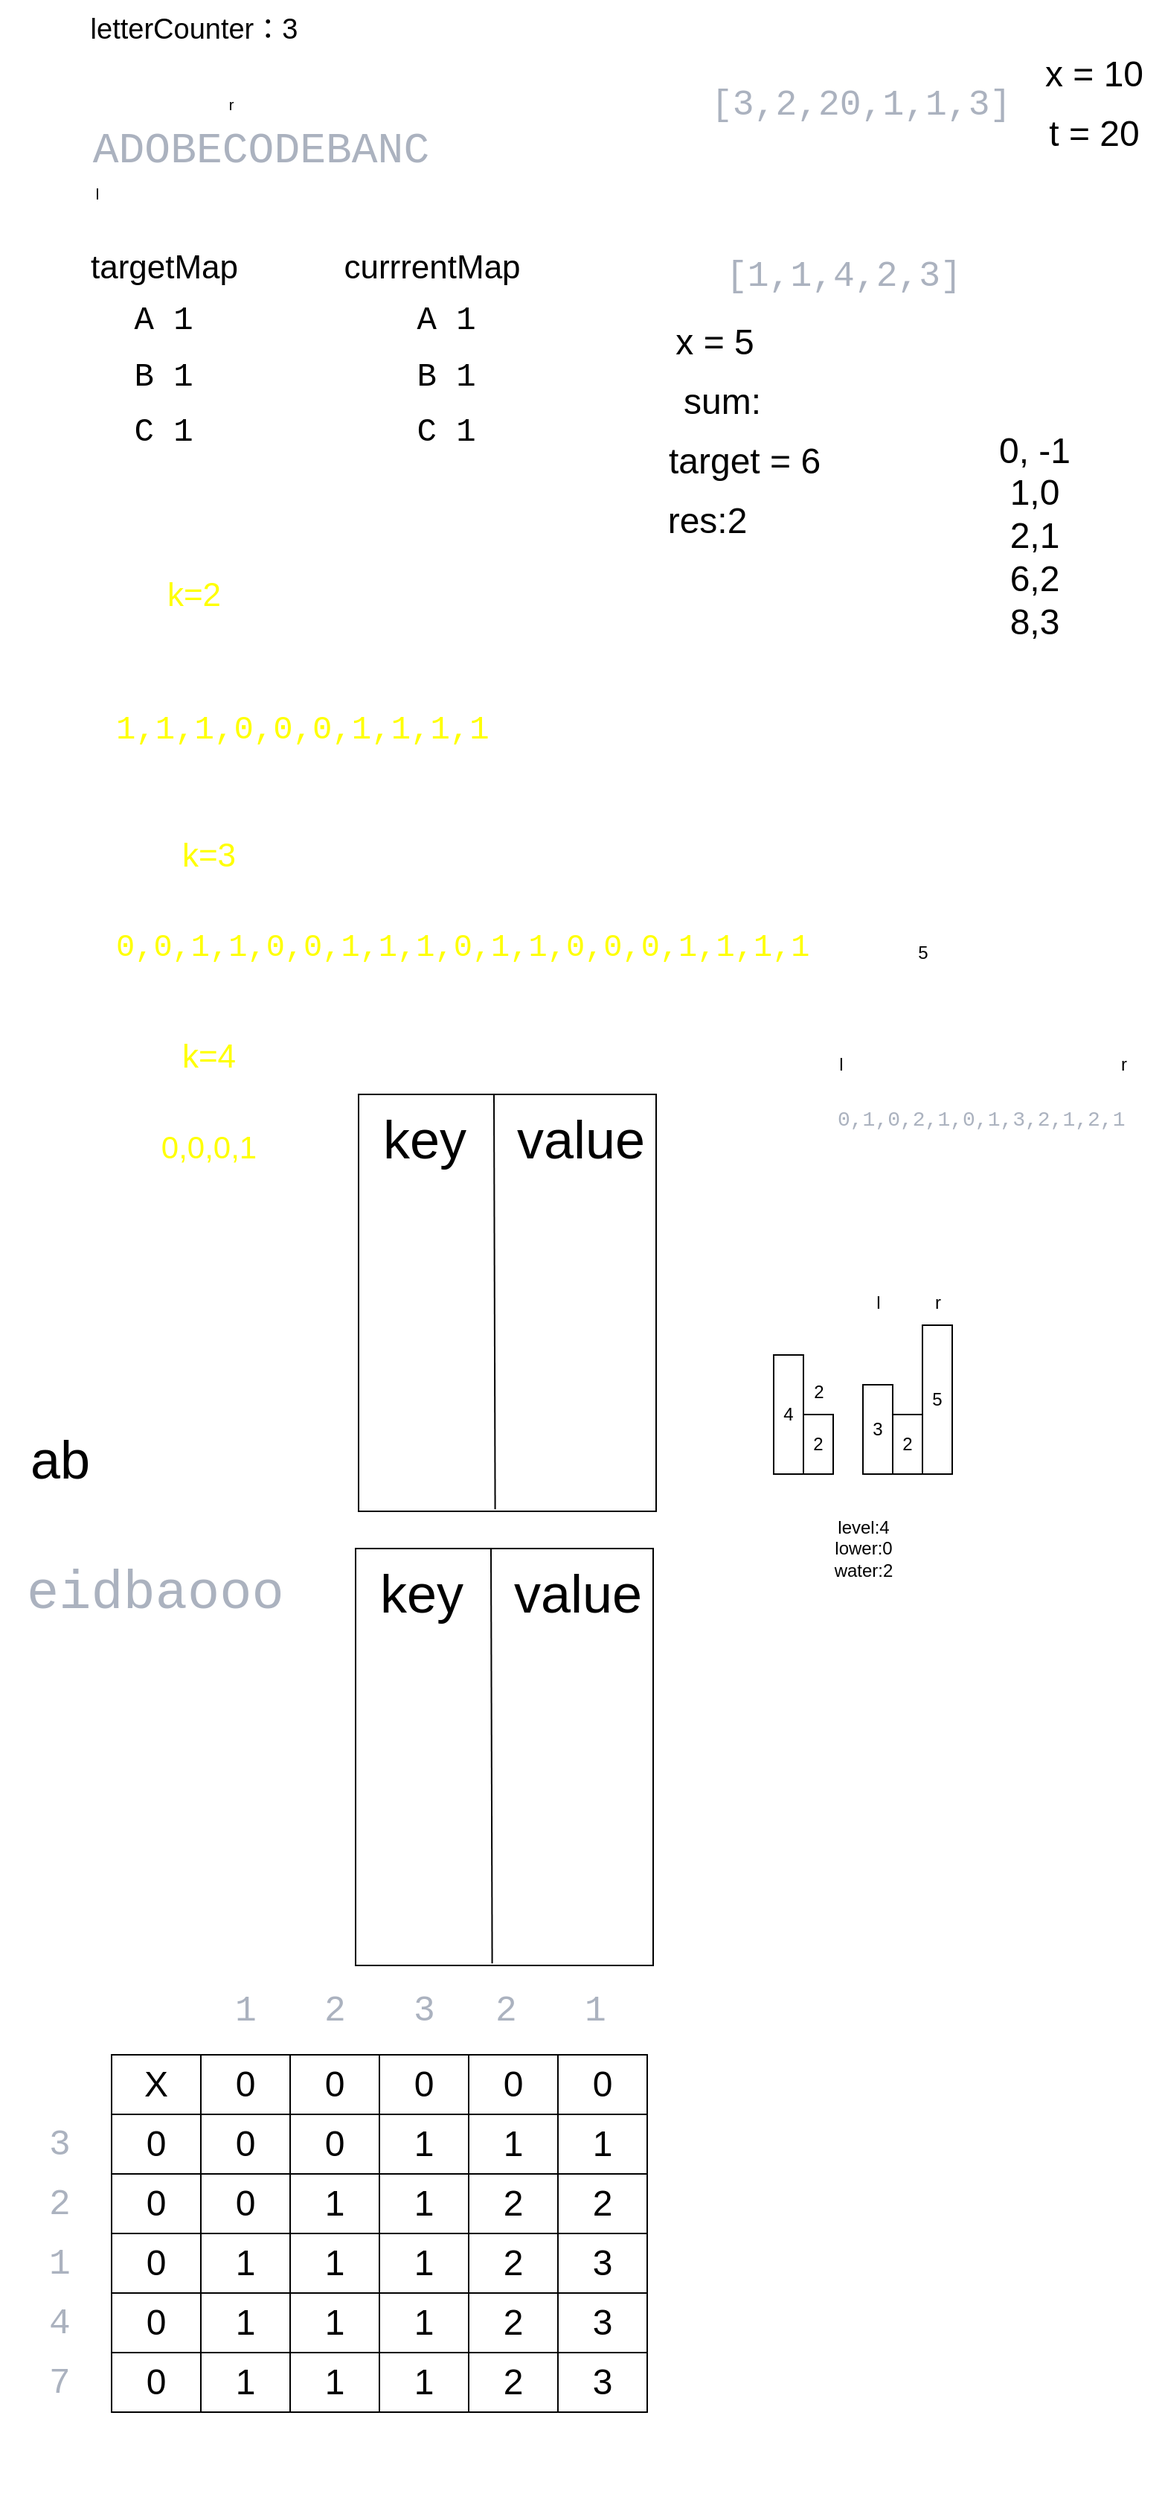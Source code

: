 <mxfile>
    <diagram id="IWmowuHI-qslYmnXpUIv" name="Page-1">
        <mxGraphModel dx="580" dy="956" grid="1" gridSize="10" guides="1" tooltips="1" connect="1" arrows="1" fold="1" page="1" pageScale="1" pageWidth="827" pageHeight="1169" math="0" shadow="0">
            <root>
                <mxCell id="0"/>
                <mxCell id="1" parent="0"/>
                <mxCell id="57" value="" style="whiteSpace=wrap;html=1;fontSize=36;" vertex="1" parent="1">
                    <mxGeometry x="281" y="765" width="200" height="280" as="geometry"/>
                </mxCell>
                <mxCell id="2" value="&lt;pre style=&quot;margin-top: 0px; background-color: var(--vscode-textCodeBlock-background); border: 1px solid var(--vscode-widget-border); padding: 16px; border-radius: 3px; overflow: auto; color: rgb(171, 178, 191); text-align: start;&quot;&gt;&lt;code style=&quot;font-family: var(--vscode-editor-font-family, &amp;quot;SF Mono&amp;quot;, Monaco, Menlo, Consolas, &amp;quot;Ubuntu Mono&amp;quot;, &amp;quot;Liberation Mono&amp;quot;, &amp;quot;DejaVu Sans Mono&amp;quot;, &amp;quot;Courier New&amp;quot;, monospace); line-height: 1.357em; tab-size: 4;&quot;&gt;&lt;font style=&quot;font-size: 29px;&quot;&gt;ADOBECODEBANC&lt;/font&gt;&lt;/code&gt;&lt;/pre&gt;" style="text;html=1;align=center;verticalAlign=middle;resizable=0;points=[];autosize=1;strokeColor=none;fillColor=none;" parent="1" vertex="1">
                    <mxGeometry x="75" y="100" width="280" height="80" as="geometry"/>
                </mxCell>
                <mxCell id="3" value="&lt;font style=&quot;font-size: 10px;&quot;&gt;r&lt;/font&gt;" style="text;html=1;align=center;verticalAlign=middle;resizable=0;points=[];autosize=1;strokeColor=none;fillColor=none;fontSize=41;" parent="1" vertex="1">
                    <mxGeometry x="180" y="60" width="30" height="60" as="geometry"/>
                </mxCell>
                <mxCell id="4" value="&lt;font style=&quot;font-size: 10px;&quot;&gt;l&lt;br&gt;&lt;/font&gt;" style="text;html=1;align=center;verticalAlign=middle;resizable=0;points=[];autosize=1;strokeColor=none;fillColor=none;fontSize=41;" parent="1" vertex="1">
                    <mxGeometry x="90" y="120" width="30" height="60" as="geometry"/>
                </mxCell>
                <mxCell id="5" value="&lt;font face=&quot;Menlo, Monaco, Courier New, monospace&quot;&gt;&lt;span style=&quot;font-size: 22px;&quot;&gt;A 1&lt;br&gt;B 1&lt;br&gt;C 1&lt;br&gt;&lt;/span&gt;&lt;/font&gt;" style="text;whiteSpace=wrap;html=1;fontSize=29;verticalAlign=middle;align=center;" parent="1" vertex="1">
                    <mxGeometry x="120" y="260" width="60" height="40" as="geometry"/>
                </mxCell>
                <mxCell id="7" value="&lt;font face=&quot;Menlo, Monaco, Courier New, monospace&quot;&gt;&lt;span style=&quot;font-size: 22px;&quot;&gt;A 1&lt;br&gt;B 1&lt;br&gt;C 1&lt;br&gt;&lt;/span&gt;&lt;/font&gt;" style="text;whiteSpace=wrap;html=1;fontSize=29;verticalAlign=middle;align=center;" parent="1" vertex="1">
                    <mxGeometry x="310" y="260" width="60" height="40" as="geometry"/>
                </mxCell>
                <mxCell id="9" value="targetMap" style="text;html=1;align=center;verticalAlign=middle;resizable=0;points=[];autosize=1;strokeColor=none;fillColor=none;fontSize=22;" parent="1" vertex="1">
                    <mxGeometry x="90" y="190" width="120" height="40" as="geometry"/>
                </mxCell>
                <mxCell id="10" value="currrentMap" style="text;html=1;align=center;verticalAlign=middle;resizable=0;points=[];autosize=1;strokeColor=none;fillColor=none;fontSize=22;" parent="1" vertex="1">
                    <mxGeometry x="260" y="190" width="140" height="40" as="geometry"/>
                </mxCell>
                <mxCell id="12" value="&lt;font style=&quot;font-size: 19px;&quot;&gt;letterCounter：3&lt;/font&gt;" style="text;html=1;align=center;verticalAlign=middle;resizable=0;points=[];autosize=1;strokeColor=none;fillColor=none;" parent="1" vertex="1">
                    <mxGeometry x="90" y="30" width="160" height="40" as="geometry"/>
                </mxCell>
                <mxCell id="13" value="&lt;pre style=&quot;margin-top: 0px; background-color: var(--vscode-textCodeBlock-background); border: 1px solid var(--vscode-widget-border); padding: 16px; border-radius: 3px; overflow: auto; font-style: normal; font-variant-ligatures: normal; font-variant-caps: normal; font-weight: 400; letter-spacing: normal; orphans: 2; text-align: start; text-indent: 0px; text-transform: none; widows: 2; word-spacing: 0px; -webkit-text-stroke-width: 0px; text-decoration-thickness: initial; text-decoration-style: initial; text-decoration-color: initial;&quot;&gt;&lt;code style=&quot;font-family: var(--vscode-editor-font-family, &amp;quot;SF Mono&amp;quot;, Monaco, Menlo, Consolas, &amp;quot;Ubuntu Mono&amp;quot;, &amp;quot;Liberation Mono&amp;quot;, &amp;quot;DejaVu Sans Mono&amp;quot;, &amp;quot;Courier New&amp;quot;, monospace); line-height: 1.357em; tab-size: 4;&quot;&gt;&lt;font color=&quot;#ffff00&quot; style=&quot;font-size: 22px;&quot;&gt;1,1,1,0,0,0,1,1,1,1&lt;/font&gt;&lt;/code&gt;&lt;/pre&gt;" style="text;whiteSpace=wrap;html=1;" parent="1" vertex="1">
                    <mxGeometry x="100" y="490" width="280" height="60" as="geometry"/>
                </mxCell>
                <mxCell id="14" value="k=2" style="text;html=1;align=center;verticalAlign=middle;resizable=0;points=[];autosize=1;strokeColor=none;fillColor=none;fontSize=22;fontColor=#FFFF00;" parent="1" vertex="1">
                    <mxGeometry x="140" y="410" width="60" height="40" as="geometry"/>
                </mxCell>
                <mxCell id="16" value="k=3" style="text;html=1;align=center;verticalAlign=middle;resizable=0;points=[];autosize=1;strokeColor=none;fillColor=none;fontSize=22;fontColor=#FFFF00;" parent="1" vertex="1">
                    <mxGeometry x="150" y="585" width="60" height="40" as="geometry"/>
                </mxCell>
                <mxCell id="17" value="&lt;pre style=&quot;margin-top: 0px; background-color: var(--vscode-textCodeBlock-background); border: 1px solid var(--vscode-widget-border); padding: 16px; border-radius: 3px; overflow: auto; font-style: normal; font-variant-ligatures: normal; font-variant-caps: normal; font-weight: 400; letter-spacing: normal; orphans: 2; text-align: start; text-indent: 0px; text-transform: none; widows: 2; word-spacing: 0px; -webkit-text-stroke-width: 0px; text-decoration-thickness: initial; text-decoration-style: initial; text-decoration-color: initial;&quot;&gt;&lt;code style=&quot;font-family: var(--vscode-editor-font-family, &amp;quot;SF Mono&amp;quot;, Monaco, Menlo, Consolas, &amp;quot;Ubuntu Mono&amp;quot;, &amp;quot;Liberation Mono&amp;quot;, &amp;quot;DejaVu Sans Mono&amp;quot;, &amp;quot;Courier New&amp;quot;, monospace); line-height: 1.357em; tab-size: 4;&quot;&gt;&lt;font color=&quot;#ffff00&quot; style=&quot;font-size: 21px;&quot;&gt;0,0,1,1,0,0,1,1,1,0,1,1,0,0,0,1,1,1,1&lt;/font&gt;&lt;/code&gt;&lt;/pre&gt;" style="text;whiteSpace=wrap;html=1;fontSize=21;fontColor=#FFFF00;" parent="1" vertex="1">
                    <mxGeometry x="100" y="630" width="450" height="90" as="geometry"/>
                </mxCell>
                <mxCell id="18" value="0,0,0,1" style="text;html=1;align=center;verticalAlign=middle;resizable=0;points=[];autosize=1;strokeColor=none;fillColor=none;fontSize=21;fontColor=#FFFF00;" parent="1" vertex="1">
                    <mxGeometry x="135" y="780" width="90" height="40" as="geometry"/>
                </mxCell>
                <mxCell id="19" value="k=4" style="text;html=1;align=center;verticalAlign=middle;resizable=0;points=[];autosize=1;strokeColor=none;fillColor=none;fontSize=22;fontColor=#FFFF00;" parent="1" vertex="1">
                    <mxGeometry x="150" y="720" width="60" height="40" as="geometry"/>
                </mxCell>
                <mxCell id="20" value="&lt;pre style=&quot;margin-top: 0px; background-color: var(--vscode-textCodeBlock-background); border: 1px solid var(--vscode-widget-border); padding: 16px; border-radius: 3px; overflow: auto; color: rgb(171, 178, 191); font-style: normal; font-variant-ligatures: normal; font-variant-caps: normal; font-weight: 400; letter-spacing: normal; orphans: 2; text-align: start; text-indent: 0px; text-transform: none; widows: 2; word-spacing: 0px; -webkit-text-stroke-width: 0px; text-decoration-thickness: initial; text-decoration-style: initial; text-decoration-color: initial;&quot;&gt;&lt;code style=&quot;color: var(--vscode-editor-foreground); font-family: var(--vscode-editor-font-family, &amp;quot;SF Mono&amp;quot;, Monaco, Menlo, Consolas, &amp;quot;Ubuntu Mono&amp;quot;, &amp;quot;Liberation Mono&amp;quot;, &amp;quot;DejaVu Sans Mono&amp;quot;, &amp;quot;Courier New&amp;quot;, monospace); line-height: 1.357em; tab-size: 4;&quot;&gt;&lt;font style=&quot;font-size: 24px;&quot;&gt;[3,2,20,1,1,3]&lt;/font&gt;&lt;/code&gt;&lt;/pre&gt;" style="text;whiteSpace=wrap;html=1;" parent="1" vertex="1">
                    <mxGeometry x="500" y="70" width="240" height="50" as="geometry"/>
                </mxCell>
                <mxCell id="23" value="&lt;pre style=&quot;margin-top: 0px; background-color: var(--vscode-textCodeBlock-background); border: 1px solid var(--vscode-widget-border); padding: 16px; border-radius: 3px; overflow: auto; color: rgb(171, 178, 191); font-style: normal; font-variant-ligatures: normal; font-variant-caps: normal; font-weight: 400; letter-spacing: normal; orphans: 2; text-align: start; text-indent: 0px; text-transform: none; widows: 2; word-spacing: 0px; -webkit-text-stroke-width: 0px; text-decoration-thickness: initial; text-decoration-style: initial; text-decoration-color: initial;&quot;&gt;&lt;code style=&quot;color: var(--vscode-editor-foreground); font-family: var(--vscode-editor-font-family, &amp;quot;SF Mono&amp;quot;, Monaco, Menlo, Consolas, &amp;quot;Ubuntu Mono&amp;quot;, &amp;quot;Liberation Mono&amp;quot;, &amp;quot;DejaVu Sans Mono&amp;quot;, &amp;quot;Courier New&amp;quot;, monospace); line-height: 1.357em; tab-size: 4;&quot;&gt;&lt;font style=&quot;font-size: 24px;&quot;&gt;[1,1,4,2,3]&lt;/font&gt;&lt;/code&gt;&lt;/pre&gt;" style="text;whiteSpace=wrap;html=1;" parent="1" vertex="1">
                    <mxGeometry x="510" y="185" width="240" height="50" as="geometry"/>
                </mxCell>
                <mxCell id="24" value="x = 10" style="text;html=1;align=center;verticalAlign=middle;resizable=0;points=[];autosize=1;strokeColor=none;fillColor=none;fontSize=24;" parent="1" vertex="1">
                    <mxGeometry x="730" y="60" width="90" height="40" as="geometry"/>
                </mxCell>
                <mxCell id="25" value="x = 5" style="text;html=1;align=center;verticalAlign=middle;resizable=0;points=[];autosize=1;strokeColor=none;fillColor=none;fontSize=24;" parent="1" vertex="1">
                    <mxGeometry x="480" y="240" width="80" height="40" as="geometry"/>
                </mxCell>
                <mxCell id="26" value="t = 20" style="text;html=1;align=center;verticalAlign=middle;resizable=0;points=[];autosize=1;strokeColor=none;fillColor=none;fontSize=24;" parent="1" vertex="1">
                    <mxGeometry x="735" y="100" width="80" height="40" as="geometry"/>
                </mxCell>
                <mxCell id="27" value="target = 6" style="text;html=1;align=center;verticalAlign=middle;resizable=0;points=[];autosize=1;strokeColor=none;fillColor=none;fontSize=24;" parent="1" vertex="1">
                    <mxGeometry x="475" y="320" width="130" height="40" as="geometry"/>
                </mxCell>
                <mxCell id="29" value="0, -1&lt;br&gt;1,0&lt;br&gt;2,1&lt;br&gt;6,2&lt;br&gt;8,3" style="text;html=1;align=center;verticalAlign=middle;resizable=0;points=[];autosize=1;strokeColor=none;fillColor=none;fontSize=24;" parent="1" vertex="1">
                    <mxGeometry x="700" y="310" width="70" height="160" as="geometry"/>
                </mxCell>
                <mxCell id="30" value="sum:" style="text;html=1;align=center;verticalAlign=middle;resizable=0;points=[];autosize=1;strokeColor=none;fillColor=none;fontSize=24;" parent="1" vertex="1">
                    <mxGeometry x="485" y="280" width="80" height="40" as="geometry"/>
                </mxCell>
                <mxCell id="31" value="res:2" style="text;html=1;align=center;verticalAlign=middle;resizable=0;points=[];autosize=1;strokeColor=none;fillColor=none;fontSize=24;" parent="1" vertex="1">
                    <mxGeometry x="475" y="360" width="80" height="40" as="geometry"/>
                </mxCell>
                <mxCell id="33" value="4" style="whiteSpace=wrap;html=1;" parent="1" vertex="1">
                    <mxGeometry x="560" y="940" width="20" height="80" as="geometry"/>
                </mxCell>
                <mxCell id="34" value="2" style="whiteSpace=wrap;html=1;" parent="1" vertex="1">
                    <mxGeometry x="580" y="980" width="20" height="40" as="geometry"/>
                </mxCell>
                <mxCell id="35" value="2" style="whiteSpace=wrap;html=1;" parent="1" vertex="1">
                    <mxGeometry x="640" y="980" width="20" height="40" as="geometry"/>
                </mxCell>
                <mxCell id="36" value="3" style="whiteSpace=wrap;html=1;" parent="1" vertex="1">
                    <mxGeometry x="620" y="960" width="20" height="60" as="geometry"/>
                </mxCell>
                <mxCell id="37" value="5" style="whiteSpace=wrap;html=1;" parent="1" vertex="1">
                    <mxGeometry x="660" y="920" width="20" height="100" as="geometry"/>
                </mxCell>
                <mxCell id="42" value="l" style="text;html=1;align=center;verticalAlign=middle;resizable=0;points=[];autosize=1;strokeColor=none;fillColor=none;" parent="1" vertex="1">
                    <mxGeometry x="615" y="890" width="30" height="30" as="geometry"/>
                </mxCell>
                <mxCell id="43" value="r" style="text;html=1;align=center;verticalAlign=middle;resizable=0;points=[];autosize=1;strokeColor=none;fillColor=none;" parent="1" vertex="1">
                    <mxGeometry x="655" y="890" width="30" height="30" as="geometry"/>
                </mxCell>
                <mxCell id="45" value="&lt;meta charset=&quot;utf-8&quot;&gt;&lt;pre style=&quot;margin-top: 0px; background-color: var(--vscode-textCodeBlock-background); border: 1px solid var(--vscode-widget-border); padding: 16px; border-radius: 3px; overflow: auto; color: rgb(171, 178, 191); font-size: 14px; font-style: normal; font-variant-ligatures: normal; font-variant-caps: normal; font-weight: 400; letter-spacing: normal; orphans: 2; text-align: start; text-indent: 0px; text-transform: none; widows: 2; word-spacing: 0px; -webkit-text-stroke-width: 0px; text-decoration-thickness: initial; text-decoration-style: initial; text-decoration-color: initial;&quot;&gt;&lt;code style=&quot;color: var(--vscode-editor-foreground); font-family: var(--vscode-editor-font-family, &amp;quot;SF Mono&amp;quot;, Monaco, Menlo, Consolas, &amp;quot;Ubuntu Mono&amp;quot;, &amp;quot;Liberation Mono&amp;quot;, &amp;quot;DejaVu Sans Mono&amp;quot;, &amp;quot;Courier New&amp;quot;, monospace); font-size: 1em; line-height: 1.357em; tab-size: 4;&quot;&gt;0,1,0,2,1,0,1,3,2,1,2,1&lt;/code&gt;&lt;/pre&gt;" style="text;whiteSpace=wrap;html=1;" parent="1" vertex="1">
                    <mxGeometry x="585" y="750" width="225" height="60" as="geometry"/>
                </mxCell>
                <mxCell id="46" value="l" style="text;html=1;align=center;verticalAlign=middle;resizable=0;points=[];autosize=1;strokeColor=none;fillColor=none;" parent="1" vertex="1">
                    <mxGeometry x="590" y="730" width="30" height="30" as="geometry"/>
                </mxCell>
                <mxCell id="47" value="r" style="text;html=1;align=center;verticalAlign=middle;resizable=0;points=[];autosize=1;strokeColor=none;fillColor=none;" parent="1" vertex="1">
                    <mxGeometry x="780" y="730" width="30" height="30" as="geometry"/>
                </mxCell>
                <mxCell id="48" value="5" style="text;html=1;align=center;verticalAlign=middle;resizable=0;points=[];autosize=1;strokeColor=none;fillColor=none;" parent="1" vertex="1">
                    <mxGeometry x="645" y="655" width="30" height="30" as="geometry"/>
                </mxCell>
                <mxCell id="49" value="level:4&lt;br&gt;lower:0&lt;br&gt;water:2" style="text;html=1;align=center;verticalAlign=middle;resizable=0;points=[];autosize=1;strokeColor=none;fillColor=none;" parent="1" vertex="1">
                    <mxGeometry x="590" y="1040" width="60" height="60" as="geometry"/>
                </mxCell>
                <mxCell id="50" value="2" style="text;html=1;align=center;verticalAlign=middle;resizable=0;points=[];autosize=1;strokeColor=none;fillColor=none;" parent="1" vertex="1">
                    <mxGeometry x="575" y="950" width="30" height="30" as="geometry"/>
                </mxCell>
                <mxCell id="51" value="&lt;pre style=&quot;margin-top: 0px; background-color: var(--vscode-textCodeBlock-background); border: 1px solid var(--vscode-widget-border); padding: 16px; border-radius: 3px; overflow: auto; color: rgb(171, 178, 191); font-style: normal; font-variant-ligatures: normal; font-variant-caps: normal; font-weight: 400; letter-spacing: normal; orphans: 2; text-align: start; text-indent: 0px; text-transform: none; widows: 2; word-spacing: 0px; -webkit-text-stroke-width: 0px; text-decoration-thickness: initial; text-decoration-style: initial; text-decoration-color: initial;&quot;&gt;&lt;code style=&quot;color: var(--vscode-editor-foreground); font-family: var(--vscode-editor-font-family, &amp;quot;SF Mono&amp;quot;, Monaco, Menlo, Consolas, &amp;quot;Ubuntu Mono&amp;quot;, &amp;quot;Liberation Mono&amp;quot;, &amp;quot;DejaVu Sans Mono&amp;quot;, &amp;quot;Courier New&amp;quot;, monospace); line-height: 1.357em; tab-size: 4;&quot;&gt;&lt;font style=&quot;font-size: 36px;&quot;&gt;eidbaooo&lt;/font&gt;&lt;/code&gt;&lt;/pre&gt;" style="text;whiteSpace=wrap;html=1;" vertex="1" parent="1">
                    <mxGeometry x="40" y="1070" width="200" height="60" as="geometry"/>
                </mxCell>
                <mxCell id="52" value="ab" style="text;html=1;align=center;verticalAlign=middle;resizable=0;points=[];autosize=1;strokeColor=none;fillColor=none;fontSize=36;" vertex="1" parent="1">
                    <mxGeometry x="50" y="980" width="60" height="60" as="geometry"/>
                </mxCell>
                <mxCell id="53" value="key" style="text;html=1;align=center;verticalAlign=middle;resizable=0;points=[];autosize=1;strokeColor=none;fillColor=none;fontSize=36;" vertex="1" parent="1">
                    <mxGeometry x="285" y="765" width="80" height="60" as="geometry"/>
                </mxCell>
                <mxCell id="54" value="value" style="text;html=1;align=center;verticalAlign=middle;resizable=0;points=[];autosize=1;strokeColor=none;fillColor=none;fontSize=36;" vertex="1" parent="1">
                    <mxGeometry x="375" y="765" width="110" height="60" as="geometry"/>
                </mxCell>
                <mxCell id="59" value="" style="endArrow=none;html=1;fontSize=36;exitX=0.474;exitY=0.995;exitDx=0;exitDy=0;exitPerimeter=0;" edge="1" parent="1">
                    <mxGeometry width="50" height="50" relative="1" as="geometry">
                        <mxPoint x="372.8" y="1043.6" as="sourcePoint"/>
                        <mxPoint x="372" y="765" as="targetPoint"/>
                    </mxGeometry>
                </mxCell>
                <mxCell id="70" value="&lt;pre style=&quot;margin-top: 0px; background-color: var(--vscode-textCodeBlock-background); border: 1px solid var(--vscode-widget-border); padding: 16px; border-radius: 3px; overflow: auto; color: rgb(171, 178, 191); font-style: normal; font-variant-ligatures: normal; font-variant-caps: normal; font-weight: 400; letter-spacing: normal; orphans: 2; text-align: start; text-indent: 0px; text-transform: none; widows: 2; word-spacing: 0px; -webkit-text-stroke-width: 0px; text-decoration-thickness: initial; text-decoration-style: initial; text-decoration-color: initial;&quot;&gt;&lt;code style=&quot;color: var(--vscode-editor-foreground); font-family: var(--vscode-editor-font-family, &amp;quot;SF Mono&amp;quot;, Monaco, Menlo, Consolas, &amp;quot;Ubuntu Mono&amp;quot;, &amp;quot;Liberation Mono&amp;quot;, &amp;quot;DejaVu Sans Mono&amp;quot;, &amp;quot;Courier New&amp;quot;, monospace); line-height: 1.357em; tab-size: 4;&quot;&gt;&lt;font style=&quot;font-size: 24px;&quot;&gt;1&lt;/font&gt;&lt;/code&gt;&lt;/pre&gt;" style="text;whiteSpace=wrap;html=1;fontSize=36;" vertex="1" parent="1">
                    <mxGeometry x="180" y="1330" width="50" height="90" as="geometry"/>
                </mxCell>
                <mxCell id="71" value="&lt;pre style=&quot;margin-top: 0px; background-color: var(--vscode-textCodeBlock-background); border: 1px solid var(--vscode-widget-border); padding: 16px; border-radius: 3px; overflow: auto; color: rgb(171, 178, 191); font-style: normal; font-variant-ligatures: normal; font-variant-caps: normal; font-weight: 400; letter-spacing: normal; orphans: 2; text-align: start; text-indent: 0px; text-transform: none; widows: 2; word-spacing: 0px; -webkit-text-stroke-width: 0px; text-decoration-thickness: initial; text-decoration-style: initial; text-decoration-color: initial;&quot;&gt;&lt;code style=&quot;color: var(--vscode-editor-foreground); font-family: var(--vscode-editor-font-family, &amp;quot;SF Mono&amp;quot;, Monaco, Menlo, Consolas, &amp;quot;Ubuntu Mono&amp;quot;, &amp;quot;Liberation Mono&amp;quot;, &amp;quot;DejaVu Sans Mono&amp;quot;, &amp;quot;Courier New&amp;quot;, monospace); line-height: 1.357em; tab-size: 4;&quot;&gt;&lt;font style=&quot;font-size: 24px;&quot;&gt;2&lt;/font&gt;&lt;/code&gt;&lt;/pre&gt;" style="text;whiteSpace=wrap;html=1;fontSize=36;" vertex="1" parent="1">
                    <mxGeometry x="240" y="1330" width="50" height="90" as="geometry"/>
                </mxCell>
                <mxCell id="72" value="&lt;pre style=&quot;margin-top: 0px; background-color: var(--vscode-textCodeBlock-background); border: 1px solid var(--vscode-widget-border); padding: 16px; border-radius: 3px; overflow: auto; color: rgb(171, 178, 191); font-style: normal; font-variant-ligatures: normal; font-variant-caps: normal; font-weight: 400; letter-spacing: normal; orphans: 2; text-align: start; text-indent: 0px; text-transform: none; widows: 2; word-spacing: 0px; -webkit-text-stroke-width: 0px; text-decoration-thickness: initial; text-decoration-style: initial; text-decoration-color: initial;&quot;&gt;&lt;code style=&quot;color: var(--vscode-editor-foreground); font-family: var(--vscode-editor-font-family, &amp;quot;SF Mono&amp;quot;, Monaco, Menlo, Consolas, &amp;quot;Ubuntu Mono&amp;quot;, &amp;quot;Liberation Mono&amp;quot;, &amp;quot;DejaVu Sans Mono&amp;quot;, &amp;quot;Courier New&amp;quot;, monospace); line-height: 1.357em; tab-size: 4;&quot;&gt;&lt;font style=&quot;font-size: 24px;&quot;&gt;3&lt;/font&gt;&lt;/code&gt;&lt;/pre&gt;" style="text;whiteSpace=wrap;html=1;fontSize=36;" vertex="1" parent="1">
                    <mxGeometry x="300" y="1330" width="50" height="90" as="geometry"/>
                </mxCell>
                <mxCell id="73" value="&lt;pre style=&quot;margin-top: 0px; background-color: var(--vscode-textCodeBlock-background); border: 1px solid var(--vscode-widget-border); padding: 16px; border-radius: 3px; overflow: auto; color: rgb(171, 178, 191); font-style: normal; font-variant-ligatures: normal; font-variant-caps: normal; font-weight: 400; letter-spacing: normal; orphans: 2; text-align: start; text-indent: 0px; text-transform: none; widows: 2; word-spacing: 0px; -webkit-text-stroke-width: 0px; text-decoration-thickness: initial; text-decoration-style: initial; text-decoration-color: initial;&quot;&gt;&lt;code style=&quot;color: var(--vscode-editor-foreground); font-family: var(--vscode-editor-font-family, &amp;quot;SF Mono&amp;quot;, Monaco, Menlo, Consolas, &amp;quot;Ubuntu Mono&amp;quot;, &amp;quot;Liberation Mono&amp;quot;, &amp;quot;DejaVu Sans Mono&amp;quot;, &amp;quot;Courier New&amp;quot;, monospace); line-height: 1.357em; tab-size: 4;&quot;&gt;&lt;font style=&quot;font-size: 24px;&quot;&gt;2&lt;/font&gt;&lt;/code&gt;&lt;/pre&gt;" style="text;whiteSpace=wrap;html=1;fontSize=36;" vertex="1" parent="1">
                    <mxGeometry x="355" y="1330" width="50" height="90" as="geometry"/>
                </mxCell>
                <mxCell id="74" value="&lt;pre style=&quot;margin-top: 0px; background-color: var(--vscode-textCodeBlock-background); border: 1px solid var(--vscode-widget-border); padding: 16px; border-radius: 3px; overflow: auto; color: rgb(171, 178, 191); font-style: normal; font-variant-ligatures: normal; font-variant-caps: normal; font-weight: 400; letter-spacing: normal; orphans: 2; text-align: start; text-indent: 0px; text-transform: none; widows: 2; word-spacing: 0px; -webkit-text-stroke-width: 0px; text-decoration-thickness: initial; text-decoration-style: initial; text-decoration-color: initial;&quot;&gt;&lt;code style=&quot;color: var(--vscode-editor-foreground); font-family: var(--vscode-editor-font-family, &amp;quot;SF Mono&amp;quot;, Monaco, Menlo, Consolas, &amp;quot;Ubuntu Mono&amp;quot;, &amp;quot;Liberation Mono&amp;quot;, &amp;quot;DejaVu Sans Mono&amp;quot;, &amp;quot;Courier New&amp;quot;, monospace); line-height: 1.357em; tab-size: 4;&quot;&gt;&lt;font style=&quot;font-size: 24px;&quot;&gt;1&lt;/font&gt;&lt;/code&gt;&lt;/pre&gt;" style="text;whiteSpace=wrap;html=1;fontSize=36;" vertex="1" parent="1">
                    <mxGeometry x="415" y="1330" width="50" height="90" as="geometry"/>
                </mxCell>
                <mxCell id="75" value="&lt;pre style=&quot;margin-top: 0px; background-color: var(--vscode-textCodeBlock-background); border: 1px solid var(--vscode-widget-border); padding: 16px; border-radius: 3px; overflow: auto; color: rgb(171, 178, 191); font-style: normal; font-variant-ligatures: normal; font-variant-caps: normal; font-weight: 400; letter-spacing: normal; orphans: 2; text-align: start; text-indent: 0px; text-transform: none; widows: 2; word-spacing: 0px; -webkit-text-stroke-width: 0px; text-decoration-thickness: initial; text-decoration-style: initial; text-decoration-color: initial;&quot;&gt;&lt;code style=&quot;color: var(--vscode-editor-foreground); font-family: var(--vscode-editor-font-family, &amp;quot;SF Mono&amp;quot;, Monaco, Menlo, Consolas, &amp;quot;Ubuntu Mono&amp;quot;, &amp;quot;Liberation Mono&amp;quot;, &amp;quot;DejaVu Sans Mono&amp;quot;, &amp;quot;Courier New&amp;quot;, monospace); line-height: 1.357em; tab-size: 4;&quot;&gt;&lt;font style=&quot;font-size: 24px;&quot;&gt;3&lt;/font&gt;&lt;/code&gt;&lt;/pre&gt;" style="text;whiteSpace=wrap;html=1;fontSize=36;" vertex="1" parent="1">
                    <mxGeometry x="55" y="1420" width="50" height="90" as="geometry"/>
                </mxCell>
                <mxCell id="76" value="&lt;pre style=&quot;margin-top: 0px; background-color: var(--vscode-textCodeBlock-background); border: 1px solid var(--vscode-widget-border); padding: 16px; border-radius: 3px; overflow: auto; color: rgb(171, 178, 191); font-style: normal; font-variant-ligatures: normal; font-variant-caps: normal; font-weight: 400; letter-spacing: normal; orphans: 2; text-align: start; text-indent: 0px; text-transform: none; widows: 2; word-spacing: 0px; -webkit-text-stroke-width: 0px; text-decoration-thickness: initial; text-decoration-style: initial; text-decoration-color: initial;&quot;&gt;&lt;code style=&quot;color: var(--vscode-editor-foreground); font-family: var(--vscode-editor-font-family, &amp;quot;SF Mono&amp;quot;, Monaco, Menlo, Consolas, &amp;quot;Ubuntu Mono&amp;quot;, &amp;quot;Liberation Mono&amp;quot;, &amp;quot;DejaVu Sans Mono&amp;quot;, &amp;quot;Courier New&amp;quot;, monospace); line-height: 1.357em; tab-size: 4;&quot;&gt;&lt;font style=&quot;font-size: 24px;&quot;&gt;2&lt;/font&gt;&lt;/code&gt;&lt;/pre&gt;" style="text;whiteSpace=wrap;html=1;fontSize=36;" vertex="1" parent="1">
                    <mxGeometry x="55" y="1460" width="50" height="90" as="geometry"/>
                </mxCell>
                <mxCell id="77" value="&lt;pre style=&quot;margin-top: 0px; background-color: var(--vscode-textCodeBlock-background); border: 1px solid var(--vscode-widget-border); padding: 16px; border-radius: 3px; overflow: auto; color: rgb(171, 178, 191); font-style: normal; font-variant-ligatures: normal; font-variant-caps: normal; font-weight: 400; letter-spacing: normal; orphans: 2; text-align: start; text-indent: 0px; text-transform: none; widows: 2; word-spacing: 0px; -webkit-text-stroke-width: 0px; text-decoration-thickness: initial; text-decoration-style: initial; text-decoration-color: initial;&quot;&gt;&lt;code style=&quot;color: var(--vscode-editor-foreground); font-family: var(--vscode-editor-font-family, &amp;quot;SF Mono&amp;quot;, Monaco, Menlo, Consolas, &amp;quot;Ubuntu Mono&amp;quot;, &amp;quot;Liberation Mono&amp;quot;, &amp;quot;DejaVu Sans Mono&amp;quot;, &amp;quot;Courier New&amp;quot;, monospace); line-height: 1.357em; tab-size: 4;&quot;&gt;&lt;font style=&quot;font-size: 24px;&quot;&gt;1&lt;/font&gt;&lt;/code&gt;&lt;/pre&gt;" style="text;whiteSpace=wrap;html=1;fontSize=36;" vertex="1" parent="1">
                    <mxGeometry x="55" y="1500" width="50" height="90" as="geometry"/>
                </mxCell>
                <mxCell id="78" value="&lt;pre style=&quot;margin-top: 0px; background-color: var(--vscode-textCodeBlock-background); border: 1px solid var(--vscode-widget-border); padding: 16px; border-radius: 3px; overflow: auto; color: rgb(171, 178, 191); font-style: normal; font-variant-ligatures: normal; font-variant-caps: normal; font-weight: 400; letter-spacing: normal; orphans: 2; text-align: start; text-indent: 0px; text-transform: none; widows: 2; word-spacing: 0px; -webkit-text-stroke-width: 0px; text-decoration-thickness: initial; text-decoration-style: initial; text-decoration-color: initial;&quot;&gt;&lt;code style=&quot;color: var(--vscode-editor-foreground); font-family: var(--vscode-editor-font-family, &amp;quot;SF Mono&amp;quot;, Monaco, Menlo, Consolas, &amp;quot;Ubuntu Mono&amp;quot;, &amp;quot;Liberation Mono&amp;quot;, &amp;quot;DejaVu Sans Mono&amp;quot;, &amp;quot;Courier New&amp;quot;, monospace); line-height: 1.357em; tab-size: 4;&quot;&gt;&lt;font style=&quot;font-size: 24px;&quot;&gt;4&lt;/font&gt;&lt;/code&gt;&lt;/pre&gt;" style="text;whiteSpace=wrap;html=1;fontSize=36;" vertex="1" parent="1">
                    <mxGeometry x="55" y="1540" width="50" height="90" as="geometry"/>
                </mxCell>
                <mxCell id="79" value="&lt;pre style=&quot;margin-top: 0px; background-color: var(--vscode-textCodeBlock-background); border: 1px solid var(--vscode-widget-border); padding: 16px; border-radius: 3px; overflow: auto; color: rgb(171, 178, 191); font-style: normal; font-variant-ligatures: normal; font-variant-caps: normal; font-weight: 400; letter-spacing: normal; orphans: 2; text-align: start; text-indent: 0px; text-transform: none; widows: 2; word-spacing: 0px; -webkit-text-stroke-width: 0px; text-decoration-thickness: initial; text-decoration-style: initial; text-decoration-color: initial;&quot;&gt;&lt;code style=&quot;color: var(--vscode-editor-foreground); font-family: var(--vscode-editor-font-family, &amp;quot;SF Mono&amp;quot;, Monaco, Menlo, Consolas, &amp;quot;Ubuntu Mono&amp;quot;, &amp;quot;Liberation Mono&amp;quot;, &amp;quot;DejaVu Sans Mono&amp;quot;, &amp;quot;Courier New&amp;quot;, monospace); line-height: 1.357em; tab-size: 4;&quot;&gt;&lt;font style=&quot;font-size: 24px;&quot;&gt;7&lt;/font&gt;&lt;/code&gt;&lt;/pre&gt;" style="text;whiteSpace=wrap;html=1;fontSize=36;" vertex="1" parent="1">
                    <mxGeometry x="55" y="1580" width="50" height="90" as="geometry"/>
                </mxCell>
                <mxCell id="80" value="" style="shape=table;startSize=0;container=1;collapsible=0;childLayout=tableLayout;fontSize=24;" vertex="1" parent="1">
                    <mxGeometry x="115" y="1410" width="360" height="240" as="geometry"/>
                </mxCell>
                <mxCell id="81" value="" style="shape=tableRow;horizontal=0;startSize=0;swimlaneHead=0;swimlaneBody=0;top=0;left=0;bottom=0;right=0;collapsible=0;dropTarget=0;fillColor=none;points=[[0,0.5],[1,0.5]];portConstraint=eastwest;fontSize=24;" vertex="1" parent="80">
                    <mxGeometry width="360" height="40" as="geometry"/>
                </mxCell>
                <mxCell id="82" value="X" style="shape=partialRectangle;html=1;whiteSpace=wrap;connectable=0;overflow=hidden;fillColor=none;top=0;left=0;bottom=0;right=0;pointerEvents=1;fontSize=24;" vertex="1" parent="81">
                    <mxGeometry width="60" height="40" as="geometry">
                        <mxRectangle width="60" height="40" as="alternateBounds"/>
                    </mxGeometry>
                </mxCell>
                <mxCell id="83" value="0" style="shape=partialRectangle;html=1;whiteSpace=wrap;connectable=0;overflow=hidden;fillColor=none;top=0;left=0;bottom=0;right=0;pointerEvents=1;fontSize=24;" vertex="1" parent="81">
                    <mxGeometry x="60" width="60" height="40" as="geometry">
                        <mxRectangle width="60" height="40" as="alternateBounds"/>
                    </mxGeometry>
                </mxCell>
                <mxCell id="84" value="0" style="shape=partialRectangle;html=1;whiteSpace=wrap;connectable=0;overflow=hidden;fillColor=none;top=0;left=0;bottom=0;right=0;pointerEvents=1;fontSize=24;" vertex="1" parent="81">
                    <mxGeometry x="120" width="60" height="40" as="geometry">
                        <mxRectangle width="60" height="40" as="alternateBounds"/>
                    </mxGeometry>
                </mxCell>
                <mxCell id="85" value="0" style="shape=partialRectangle;html=1;whiteSpace=wrap;connectable=0;overflow=hidden;fillColor=none;top=0;left=0;bottom=0;right=0;pointerEvents=1;fontSize=24;" vertex="1" parent="81">
                    <mxGeometry x="180" width="60" height="40" as="geometry">
                        <mxRectangle width="60" height="40" as="alternateBounds"/>
                    </mxGeometry>
                </mxCell>
                <mxCell id="86" value="0" style="shape=partialRectangle;html=1;whiteSpace=wrap;connectable=0;overflow=hidden;fillColor=none;top=0;left=0;bottom=0;right=0;pointerEvents=1;fontSize=24;" vertex="1" parent="81">
                    <mxGeometry x="240" width="60" height="40" as="geometry">
                        <mxRectangle width="60" height="40" as="alternateBounds"/>
                    </mxGeometry>
                </mxCell>
                <mxCell id="87" value="0" style="shape=partialRectangle;html=1;whiteSpace=wrap;connectable=0;overflow=hidden;fillColor=none;top=0;left=0;bottom=0;right=0;pointerEvents=1;fontSize=24;" vertex="1" parent="81">
                    <mxGeometry x="300" width="60" height="40" as="geometry">
                        <mxRectangle width="60" height="40" as="alternateBounds"/>
                    </mxGeometry>
                </mxCell>
                <mxCell id="88" value="" style="shape=tableRow;horizontal=0;startSize=0;swimlaneHead=0;swimlaneBody=0;top=0;left=0;bottom=0;right=0;collapsible=0;dropTarget=0;fillColor=none;points=[[0,0.5],[1,0.5]];portConstraint=eastwest;fontSize=24;" vertex="1" parent="80">
                    <mxGeometry y="40" width="360" height="40" as="geometry"/>
                </mxCell>
                <mxCell id="89" value="0" style="shape=partialRectangle;html=1;whiteSpace=wrap;connectable=0;overflow=hidden;fillColor=none;top=0;left=0;bottom=0;right=0;pointerEvents=1;fontSize=24;" vertex="1" parent="88">
                    <mxGeometry width="60" height="40" as="geometry">
                        <mxRectangle width="60" height="40" as="alternateBounds"/>
                    </mxGeometry>
                </mxCell>
                <mxCell id="90" value="0" style="shape=partialRectangle;html=1;whiteSpace=wrap;connectable=0;overflow=hidden;fillColor=none;top=0;left=0;bottom=0;right=0;pointerEvents=1;fontSize=24;" vertex="1" parent="88">
                    <mxGeometry x="60" width="60" height="40" as="geometry">
                        <mxRectangle width="60" height="40" as="alternateBounds"/>
                    </mxGeometry>
                </mxCell>
                <mxCell id="91" value="0" style="shape=partialRectangle;html=1;whiteSpace=wrap;connectable=0;overflow=hidden;fillColor=none;top=0;left=0;bottom=0;right=0;pointerEvents=1;fontSize=24;" vertex="1" parent="88">
                    <mxGeometry x="120" width="60" height="40" as="geometry">
                        <mxRectangle width="60" height="40" as="alternateBounds"/>
                    </mxGeometry>
                </mxCell>
                <mxCell id="92" value="1" style="shape=partialRectangle;html=1;whiteSpace=wrap;connectable=0;overflow=hidden;fillColor=none;top=0;left=0;bottom=0;right=0;pointerEvents=1;fontSize=24;" vertex="1" parent="88">
                    <mxGeometry x="180" width="60" height="40" as="geometry">
                        <mxRectangle width="60" height="40" as="alternateBounds"/>
                    </mxGeometry>
                </mxCell>
                <mxCell id="93" value="1" style="shape=partialRectangle;html=1;whiteSpace=wrap;connectable=0;overflow=hidden;fillColor=none;top=0;left=0;bottom=0;right=0;pointerEvents=1;fontSize=24;" vertex="1" parent="88">
                    <mxGeometry x="240" width="60" height="40" as="geometry">
                        <mxRectangle width="60" height="40" as="alternateBounds"/>
                    </mxGeometry>
                </mxCell>
                <mxCell id="94" value="1" style="shape=partialRectangle;html=1;whiteSpace=wrap;connectable=0;overflow=hidden;fillColor=none;top=0;left=0;bottom=0;right=0;pointerEvents=1;fontSize=24;" vertex="1" parent="88">
                    <mxGeometry x="300" width="60" height="40" as="geometry">
                        <mxRectangle width="60" height="40" as="alternateBounds"/>
                    </mxGeometry>
                </mxCell>
                <mxCell id="95" value="" style="shape=tableRow;horizontal=0;startSize=0;swimlaneHead=0;swimlaneBody=0;top=0;left=0;bottom=0;right=0;collapsible=0;dropTarget=0;fillColor=none;points=[[0,0.5],[1,0.5]];portConstraint=eastwest;fontSize=24;" vertex="1" parent="80">
                    <mxGeometry y="80" width="360" height="40" as="geometry"/>
                </mxCell>
                <mxCell id="96" value="0" style="shape=partialRectangle;html=1;whiteSpace=wrap;connectable=0;overflow=hidden;fillColor=none;top=0;left=0;bottom=0;right=0;pointerEvents=1;fontSize=24;" vertex="1" parent="95">
                    <mxGeometry width="60" height="40" as="geometry">
                        <mxRectangle width="60" height="40" as="alternateBounds"/>
                    </mxGeometry>
                </mxCell>
                <mxCell id="97" value="0" style="shape=partialRectangle;html=1;whiteSpace=wrap;connectable=0;overflow=hidden;fillColor=none;top=0;left=0;bottom=0;right=0;pointerEvents=1;fontSize=24;" vertex="1" parent="95">
                    <mxGeometry x="60" width="60" height="40" as="geometry">
                        <mxRectangle width="60" height="40" as="alternateBounds"/>
                    </mxGeometry>
                </mxCell>
                <mxCell id="98" value="1" style="shape=partialRectangle;html=1;whiteSpace=wrap;connectable=0;overflow=hidden;fillColor=none;top=0;left=0;bottom=0;right=0;pointerEvents=1;fontSize=24;" vertex="1" parent="95">
                    <mxGeometry x="120" width="60" height="40" as="geometry">
                        <mxRectangle width="60" height="40" as="alternateBounds"/>
                    </mxGeometry>
                </mxCell>
                <mxCell id="99" value="1" style="shape=partialRectangle;html=1;whiteSpace=wrap;connectable=0;overflow=hidden;fillColor=none;top=0;left=0;bottom=0;right=0;pointerEvents=1;fontSize=24;" vertex="1" parent="95">
                    <mxGeometry x="180" width="60" height="40" as="geometry">
                        <mxRectangle width="60" height="40" as="alternateBounds"/>
                    </mxGeometry>
                </mxCell>
                <mxCell id="100" value="2" style="shape=partialRectangle;html=1;whiteSpace=wrap;connectable=0;overflow=hidden;fillColor=none;top=0;left=0;bottom=0;right=0;pointerEvents=1;fontSize=24;" vertex="1" parent="95">
                    <mxGeometry x="240" width="60" height="40" as="geometry">
                        <mxRectangle width="60" height="40" as="alternateBounds"/>
                    </mxGeometry>
                </mxCell>
                <mxCell id="101" value="2" style="shape=partialRectangle;html=1;whiteSpace=wrap;connectable=0;overflow=hidden;fillColor=none;top=0;left=0;bottom=0;right=0;pointerEvents=1;fontSize=24;" vertex="1" parent="95">
                    <mxGeometry x="300" width="60" height="40" as="geometry">
                        <mxRectangle width="60" height="40" as="alternateBounds"/>
                    </mxGeometry>
                </mxCell>
                <mxCell id="102" value="" style="shape=tableRow;horizontal=0;startSize=0;swimlaneHead=0;swimlaneBody=0;top=0;left=0;bottom=0;right=0;collapsible=0;dropTarget=0;fillColor=none;points=[[0,0.5],[1,0.5]];portConstraint=eastwest;fontSize=24;" vertex="1" parent="80">
                    <mxGeometry y="120" width="360" height="40" as="geometry"/>
                </mxCell>
                <mxCell id="103" value="0" style="shape=partialRectangle;html=1;whiteSpace=wrap;connectable=0;overflow=hidden;fillColor=none;top=0;left=0;bottom=0;right=0;pointerEvents=1;fontSize=24;" vertex="1" parent="102">
                    <mxGeometry width="60" height="40" as="geometry">
                        <mxRectangle width="60" height="40" as="alternateBounds"/>
                    </mxGeometry>
                </mxCell>
                <mxCell id="104" value="1" style="shape=partialRectangle;html=1;whiteSpace=wrap;connectable=0;overflow=hidden;fillColor=none;top=0;left=0;bottom=0;right=0;pointerEvents=1;fontSize=24;" vertex="1" parent="102">
                    <mxGeometry x="60" width="60" height="40" as="geometry">
                        <mxRectangle width="60" height="40" as="alternateBounds"/>
                    </mxGeometry>
                </mxCell>
                <mxCell id="105" value="1" style="shape=partialRectangle;html=1;whiteSpace=wrap;connectable=0;overflow=hidden;fillColor=none;top=0;left=0;bottom=0;right=0;pointerEvents=1;fontSize=24;" vertex="1" parent="102">
                    <mxGeometry x="120" width="60" height="40" as="geometry">
                        <mxRectangle width="60" height="40" as="alternateBounds"/>
                    </mxGeometry>
                </mxCell>
                <mxCell id="106" value="1" style="shape=partialRectangle;html=1;whiteSpace=wrap;connectable=0;overflow=hidden;fillColor=none;top=0;left=0;bottom=0;right=0;pointerEvents=1;fontSize=24;" vertex="1" parent="102">
                    <mxGeometry x="180" width="60" height="40" as="geometry">
                        <mxRectangle width="60" height="40" as="alternateBounds"/>
                    </mxGeometry>
                </mxCell>
                <mxCell id="107" value="2" style="shape=partialRectangle;html=1;whiteSpace=wrap;connectable=0;overflow=hidden;fillColor=none;top=0;left=0;bottom=0;right=0;pointerEvents=1;fontSize=24;" vertex="1" parent="102">
                    <mxGeometry x="240" width="60" height="40" as="geometry">
                        <mxRectangle width="60" height="40" as="alternateBounds"/>
                    </mxGeometry>
                </mxCell>
                <mxCell id="108" value="3" style="shape=partialRectangle;html=1;whiteSpace=wrap;connectable=0;overflow=hidden;fillColor=none;top=0;left=0;bottom=0;right=0;pointerEvents=1;fontSize=24;" vertex="1" parent="102">
                    <mxGeometry x="300" width="60" height="40" as="geometry">
                        <mxRectangle width="60" height="40" as="alternateBounds"/>
                    </mxGeometry>
                </mxCell>
                <mxCell id="109" value="" style="shape=tableRow;horizontal=0;startSize=0;swimlaneHead=0;swimlaneBody=0;top=0;left=0;bottom=0;right=0;collapsible=0;dropTarget=0;fillColor=none;points=[[0,0.5],[1,0.5]];portConstraint=eastwest;fontSize=24;" vertex="1" parent="80">
                    <mxGeometry y="160" width="360" height="40" as="geometry"/>
                </mxCell>
                <mxCell id="110" value="0" style="shape=partialRectangle;html=1;whiteSpace=wrap;connectable=0;overflow=hidden;fillColor=none;top=0;left=0;bottom=0;right=0;pointerEvents=1;fontSize=24;" vertex="1" parent="109">
                    <mxGeometry width="60" height="40" as="geometry">
                        <mxRectangle width="60" height="40" as="alternateBounds"/>
                    </mxGeometry>
                </mxCell>
                <mxCell id="111" value="1" style="shape=partialRectangle;html=1;whiteSpace=wrap;connectable=0;overflow=hidden;fillColor=none;top=0;left=0;bottom=0;right=0;pointerEvents=1;fontSize=24;" vertex="1" parent="109">
                    <mxGeometry x="60" width="60" height="40" as="geometry">
                        <mxRectangle width="60" height="40" as="alternateBounds"/>
                    </mxGeometry>
                </mxCell>
                <mxCell id="112" value="1" style="shape=partialRectangle;html=1;whiteSpace=wrap;connectable=0;overflow=hidden;fillColor=none;top=0;left=0;bottom=0;right=0;pointerEvents=1;fontSize=24;" vertex="1" parent="109">
                    <mxGeometry x="120" width="60" height="40" as="geometry">
                        <mxRectangle width="60" height="40" as="alternateBounds"/>
                    </mxGeometry>
                </mxCell>
                <mxCell id="113" value="1" style="shape=partialRectangle;html=1;whiteSpace=wrap;connectable=0;overflow=hidden;fillColor=none;top=0;left=0;bottom=0;right=0;pointerEvents=1;fontSize=24;" vertex="1" parent="109">
                    <mxGeometry x="180" width="60" height="40" as="geometry">
                        <mxRectangle width="60" height="40" as="alternateBounds"/>
                    </mxGeometry>
                </mxCell>
                <mxCell id="114" value="2" style="shape=partialRectangle;html=1;whiteSpace=wrap;connectable=0;overflow=hidden;fillColor=none;top=0;left=0;bottom=0;right=0;pointerEvents=1;fontSize=24;" vertex="1" parent="109">
                    <mxGeometry x="240" width="60" height="40" as="geometry">
                        <mxRectangle width="60" height="40" as="alternateBounds"/>
                    </mxGeometry>
                </mxCell>
                <mxCell id="115" value="3" style="shape=partialRectangle;html=1;whiteSpace=wrap;connectable=0;overflow=hidden;fillColor=none;top=0;left=0;bottom=0;right=0;pointerEvents=1;fontSize=24;" vertex="1" parent="109">
                    <mxGeometry x="300" width="60" height="40" as="geometry">
                        <mxRectangle width="60" height="40" as="alternateBounds"/>
                    </mxGeometry>
                </mxCell>
                <mxCell id="116" value="" style="shape=tableRow;horizontal=0;startSize=0;swimlaneHead=0;swimlaneBody=0;top=0;left=0;bottom=0;right=0;collapsible=0;dropTarget=0;fillColor=none;points=[[0,0.5],[1,0.5]];portConstraint=eastwest;fontSize=24;" vertex="1" parent="80">
                    <mxGeometry y="200" width="360" height="40" as="geometry"/>
                </mxCell>
                <mxCell id="117" value="0" style="shape=partialRectangle;html=1;whiteSpace=wrap;connectable=0;overflow=hidden;fillColor=none;top=0;left=0;bottom=0;right=0;pointerEvents=1;fontSize=24;" vertex="1" parent="116">
                    <mxGeometry width="60" height="40" as="geometry">
                        <mxRectangle width="60" height="40" as="alternateBounds"/>
                    </mxGeometry>
                </mxCell>
                <mxCell id="118" value="1" style="shape=partialRectangle;html=1;whiteSpace=wrap;connectable=0;overflow=hidden;fillColor=none;top=0;left=0;bottom=0;right=0;pointerEvents=1;fontSize=24;" vertex="1" parent="116">
                    <mxGeometry x="60" width="60" height="40" as="geometry">
                        <mxRectangle width="60" height="40" as="alternateBounds"/>
                    </mxGeometry>
                </mxCell>
                <mxCell id="119" value="1" style="shape=partialRectangle;html=1;whiteSpace=wrap;connectable=0;overflow=hidden;fillColor=none;top=0;left=0;bottom=0;right=0;pointerEvents=1;fontSize=24;" vertex="1" parent="116">
                    <mxGeometry x="120" width="60" height="40" as="geometry">
                        <mxRectangle width="60" height="40" as="alternateBounds"/>
                    </mxGeometry>
                </mxCell>
                <mxCell id="120" value="1" style="shape=partialRectangle;html=1;whiteSpace=wrap;connectable=0;overflow=hidden;fillColor=none;top=0;left=0;bottom=0;right=0;pointerEvents=1;fontSize=24;" vertex="1" parent="116">
                    <mxGeometry x="180" width="60" height="40" as="geometry">
                        <mxRectangle width="60" height="40" as="alternateBounds"/>
                    </mxGeometry>
                </mxCell>
                <mxCell id="121" value="2" style="shape=partialRectangle;html=1;whiteSpace=wrap;connectable=0;overflow=hidden;fillColor=none;top=0;left=0;bottom=0;right=0;pointerEvents=1;fontSize=24;" vertex="1" parent="116">
                    <mxGeometry x="240" width="60" height="40" as="geometry">
                        <mxRectangle width="60" height="40" as="alternateBounds"/>
                    </mxGeometry>
                </mxCell>
                <mxCell id="122" value="3" style="shape=partialRectangle;html=1;whiteSpace=wrap;connectable=0;overflow=hidden;fillColor=none;top=0;left=0;bottom=0;right=0;pointerEvents=1;fontSize=24;" vertex="1" parent="116">
                    <mxGeometry x="300" width="60" height="40" as="geometry">
                        <mxRectangle width="60" height="40" as="alternateBounds"/>
                    </mxGeometry>
                </mxCell>
                <mxCell id="143" value="" style="whiteSpace=wrap;html=1;fontSize=36;" vertex="1" parent="1">
                    <mxGeometry x="279" y="1070" width="200" height="280" as="geometry"/>
                </mxCell>
                <mxCell id="144" value="key" style="text;html=1;align=center;verticalAlign=middle;resizable=0;points=[];autosize=1;strokeColor=none;fillColor=none;fontSize=36;" vertex="1" parent="1">
                    <mxGeometry x="283" y="1070" width="80" height="60" as="geometry"/>
                </mxCell>
                <mxCell id="145" value="value" style="text;html=1;align=center;verticalAlign=middle;resizable=0;points=[];autosize=1;strokeColor=none;fillColor=none;fontSize=36;" vertex="1" parent="1">
                    <mxGeometry x="373" y="1070" width="110" height="60" as="geometry"/>
                </mxCell>
                <mxCell id="146" value="" style="endArrow=none;html=1;fontSize=36;exitX=0.474;exitY=0.995;exitDx=0;exitDy=0;exitPerimeter=0;" edge="1" parent="1">
                    <mxGeometry width="50" height="50" relative="1" as="geometry">
                        <mxPoint x="370.8" y="1348.6" as="sourcePoint"/>
                        <mxPoint x="370" y="1070.0" as="targetPoint"/>
                    </mxGeometry>
                </mxCell>
            </root>
        </mxGraphModel>
    </diagram>
    <diagram id="6MPyLIKYniqbul4t2rQ0" name="Page-2">
        <mxGraphModel dx="552" dy="862" grid="1" gridSize="10" guides="1" tooltips="1" connect="1" arrows="1" fold="1" page="1" pageScale="1" pageWidth="827" pageHeight="1169" math="0" shadow="0">
            <root>
                <mxCell id="0"/>
                <mxCell id="1" parent="0"/>
                <mxCell id="wKmJDjwlQ7NKd4AtcY8n-1" value="" style="rounded=0;whiteSpace=wrap;html=1;" parent="1" vertex="1">
                    <mxGeometry x="40" y="120" width="400" height="300" as="geometry"/>
                </mxCell>
                <mxCell id="wKmJDjwlQ7NKd4AtcY8n-2" value="" style="endArrow=none;html=1;exitX=0.5;exitY=1;exitDx=0;exitDy=0;entryX=0.5;entryY=0;entryDx=0;entryDy=0;" parent="1" source="wKmJDjwlQ7NKd4AtcY8n-1" target="wKmJDjwlQ7NKd4AtcY8n-1" edge="1">
                    <mxGeometry width="50" height="50" relative="1" as="geometry">
                        <mxPoint x="280" y="420" as="sourcePoint"/>
                        <mxPoint x="330" y="370" as="targetPoint"/>
                    </mxGeometry>
                </mxCell>
                <mxCell id="wKmJDjwlQ7NKd4AtcY8n-3" value="map" style="text;html=1;strokeColor=none;fillColor=none;align=center;verticalAlign=middle;whiteSpace=wrap;rounded=0;" parent="1" vertex="1">
                    <mxGeometry x="210" y="40" width="60" height="30" as="geometry"/>
                </mxCell>
                <mxCell id="wKmJDjwlQ7NKd4AtcY8n-4" value="key" style="text;html=1;strokeColor=none;fillColor=none;align=center;verticalAlign=middle;whiteSpace=wrap;rounded=0;" parent="1" vertex="1">
                    <mxGeometry x="100" y="80" width="60" height="30" as="geometry"/>
                </mxCell>
                <mxCell id="wKmJDjwlQ7NKd4AtcY8n-5" value="value" style="text;html=1;strokeColor=none;fillColor=none;align=center;verticalAlign=middle;whiteSpace=wrap;rounded=0;" parent="1" vertex="1">
                    <mxGeometry x="320" y="80" width="60" height="30" as="geometry"/>
                </mxCell>
                <mxCell id="wKmJDjwlQ7NKd4AtcY8n-10" value="Text" style="text;html=1;strokeColor=none;fillColor=none;align=center;verticalAlign=middle;whiteSpace=wrap;rounded=0;" parent="1" vertex="1">
                    <mxGeometry x="210" y="470" width="60" height="30" as="geometry"/>
                </mxCell>
                <mxCell id="1KnFlEiaw4v525SQS8LX-1" value="&lt;meta charset=&quot;utf-8&quot;&gt;&lt;pre style=&quot;margin-top: 0px; background-color: var(--vscode-textCodeBlock-background); border: 1px solid var(--vscode-widget-border); padding: 16px; border-radius: 3px; overflow: auto; color: rgb(171, 178, 191); font-size: 14px; font-style: normal; font-variant-ligatures: normal; font-variant-caps: normal; font-weight: 400; letter-spacing: normal; orphans: 2; text-align: start; text-indent: 0px; text-transform: none; widows: 2; word-spacing: 0px; -webkit-text-stroke-width: 0px; text-decoration-thickness: initial; text-decoration-style: initial; text-decoration-color: initial;&quot;&gt;&lt;code style=&quot;color: var(--vscode-editor-foreground); font-family: var(--vscode-editor-font-family, &amp;quot;SF Mono&amp;quot;, Monaco, Menlo, Consolas, &amp;quot;Ubuntu Mono&amp;quot;, &amp;quot;Liberation Mono&amp;quot;, &amp;quot;DejaVu Sans Mono&amp;quot;, &amp;quot;Courier New&amp;quot;, monospace); font-size: 1em; line-height: 1.357em; tab-size: 4;&quot;&gt;nums1 = [1,2,3,0,0,0], m = 3, nums2 = [2,5,6], n = 3&lt;/code&gt;&lt;/pre&gt;" style="text;whiteSpace=wrap;html=1;" vertex="1" parent="1">
                    <mxGeometry x="40" y="600" width="500" height="90" as="geometry"/>
                </mxCell>
            </root>
        </mxGraphModel>
    </diagram>
</mxfile>